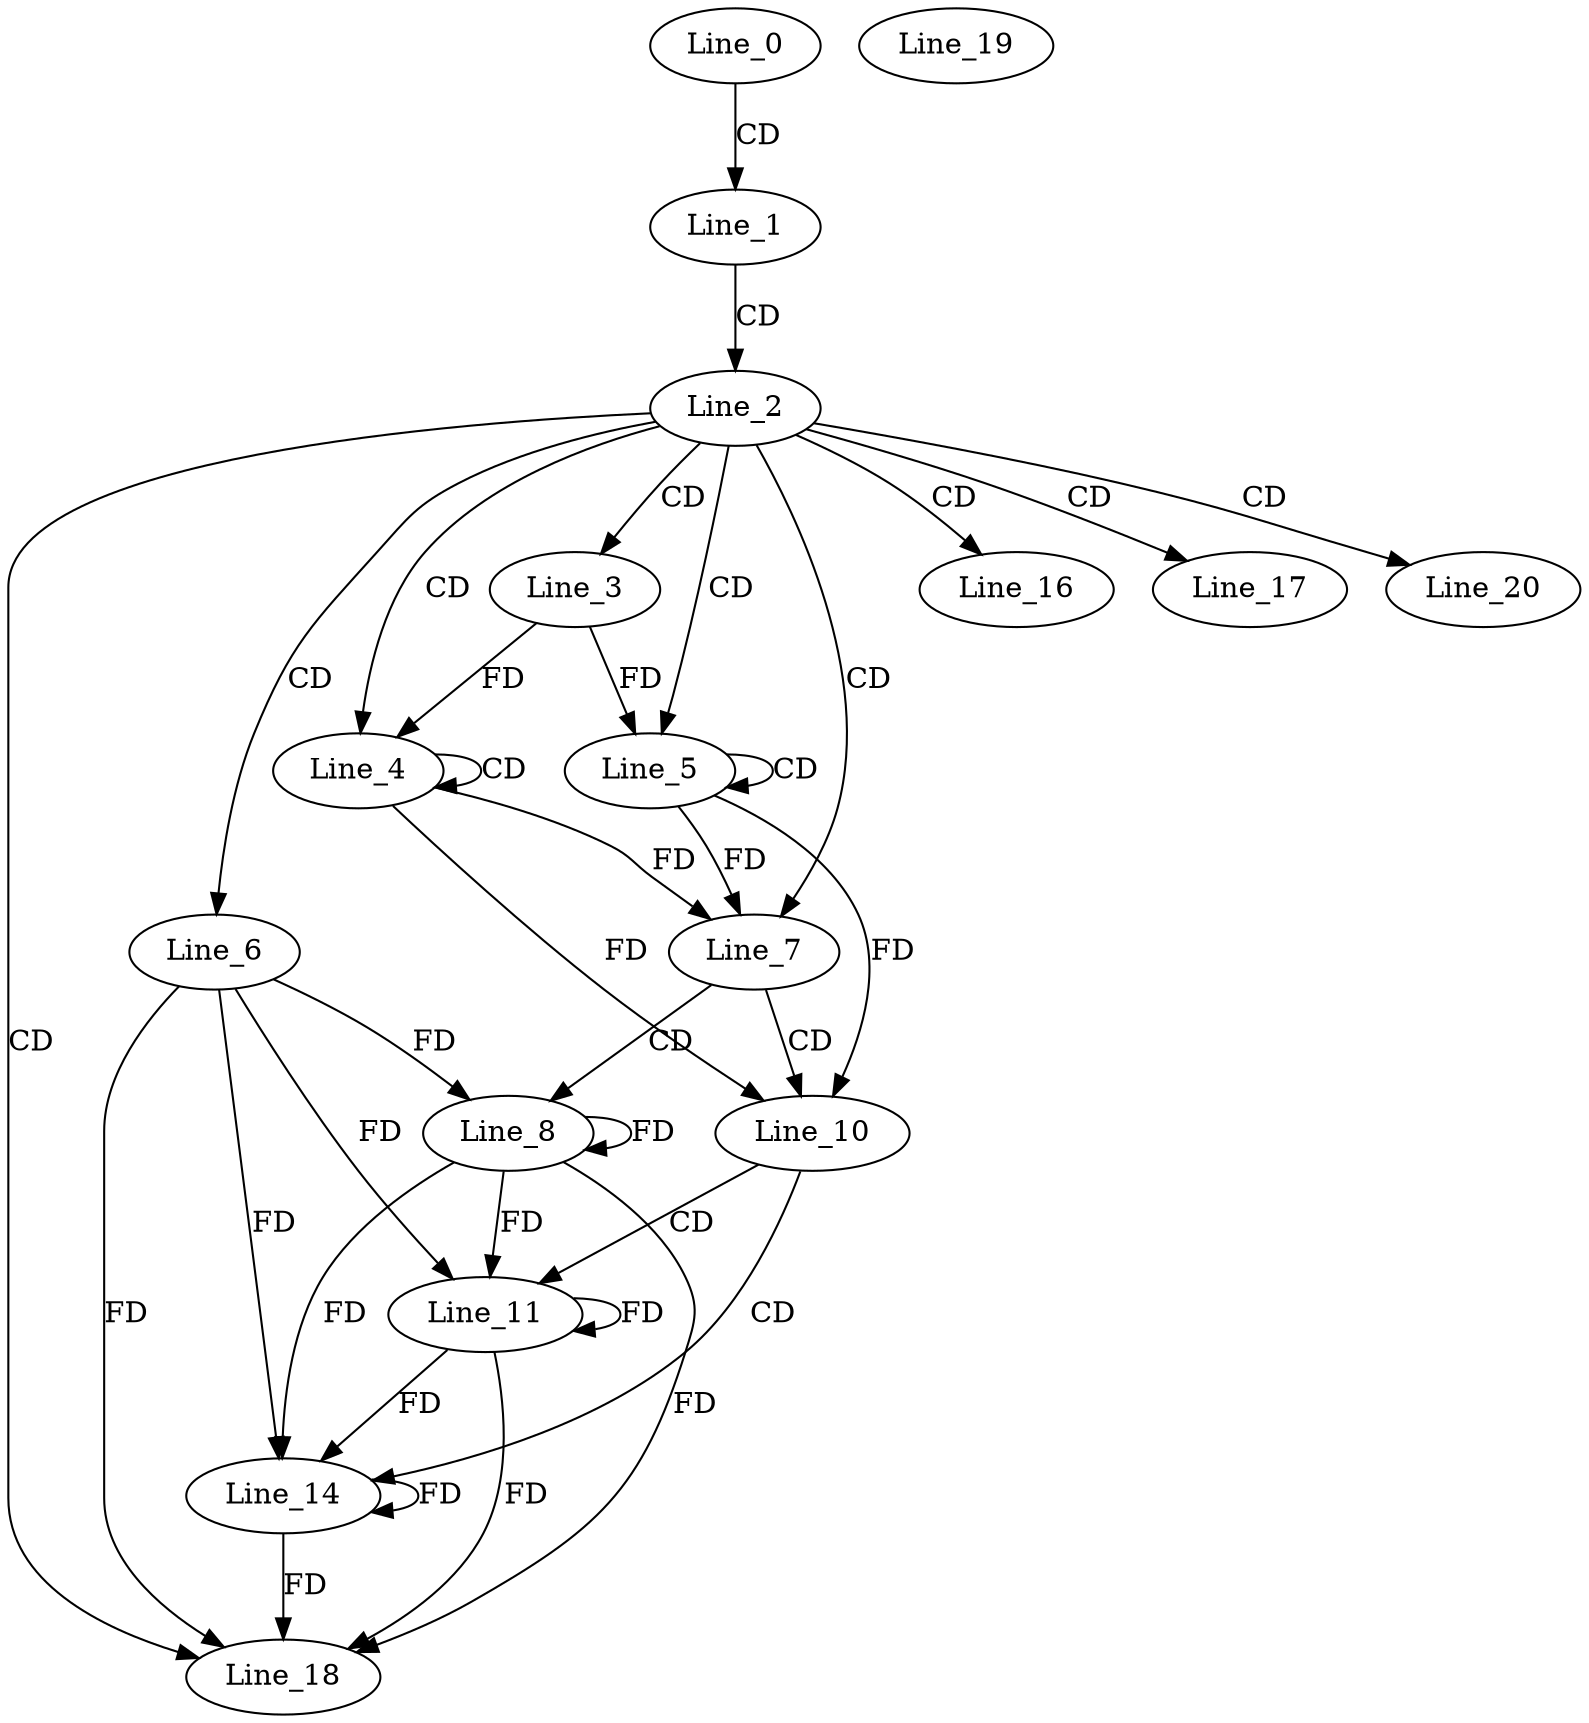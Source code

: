 digraph G {
  Line_0;
  Line_1;
  Line_2;
  Line_3;
  Line_4;
  Line_4;
  Line_5;
  Line_5;
  Line_6;
  Line_7;
  Line_8;
  Line_10;
  Line_11;
  Line_14;
  Line_16;
  Line_17;
  Line_18;
  Line_19;
  Line_20;
  Line_0 -> Line_1 [ label="CD" ];
  Line_1 -> Line_2 [ label="CD" ];
  Line_2 -> Line_3 [ label="CD" ];
  Line_2 -> Line_4 [ label="CD" ];
  Line_4 -> Line_4 [ label="CD" ];
  Line_3 -> Line_4 [ label="FD" ];
  Line_2 -> Line_5 [ label="CD" ];
  Line_5 -> Line_5 [ label="CD" ];
  Line_3 -> Line_5 [ label="FD" ];
  Line_2 -> Line_6 [ label="CD" ];
  Line_2 -> Line_7 [ label="CD" ];
  Line_4 -> Line_7 [ label="FD" ];
  Line_5 -> Line_7 [ label="FD" ];
  Line_7 -> Line_8 [ label="CD" ];
  Line_6 -> Line_8 [ label="FD" ];
  Line_8 -> Line_8 [ label="FD" ];
  Line_7 -> Line_10 [ label="CD" ];
  Line_4 -> Line_10 [ label="FD" ];
  Line_5 -> Line_10 [ label="FD" ];
  Line_10 -> Line_11 [ label="CD" ];
  Line_6 -> Line_11 [ label="FD" ];
  Line_8 -> Line_11 [ label="FD" ];
  Line_11 -> Line_11 [ label="FD" ];
  Line_10 -> Line_14 [ label="CD" ];
  Line_6 -> Line_14 [ label="FD" ];
  Line_8 -> Line_14 [ label="FD" ];
  Line_11 -> Line_14 [ label="FD" ];
  Line_14 -> Line_14 [ label="FD" ];
  Line_2 -> Line_16 [ label="CD" ];
  Line_2 -> Line_17 [ label="CD" ];
  Line_2 -> Line_18 [ label="CD" ];
  Line_6 -> Line_18 [ label="FD" ];
  Line_8 -> Line_18 [ label="FD" ];
  Line_11 -> Line_18 [ label="FD" ];
  Line_14 -> Line_18 [ label="FD" ];
  Line_2 -> Line_20 [ label="CD" ];
}
